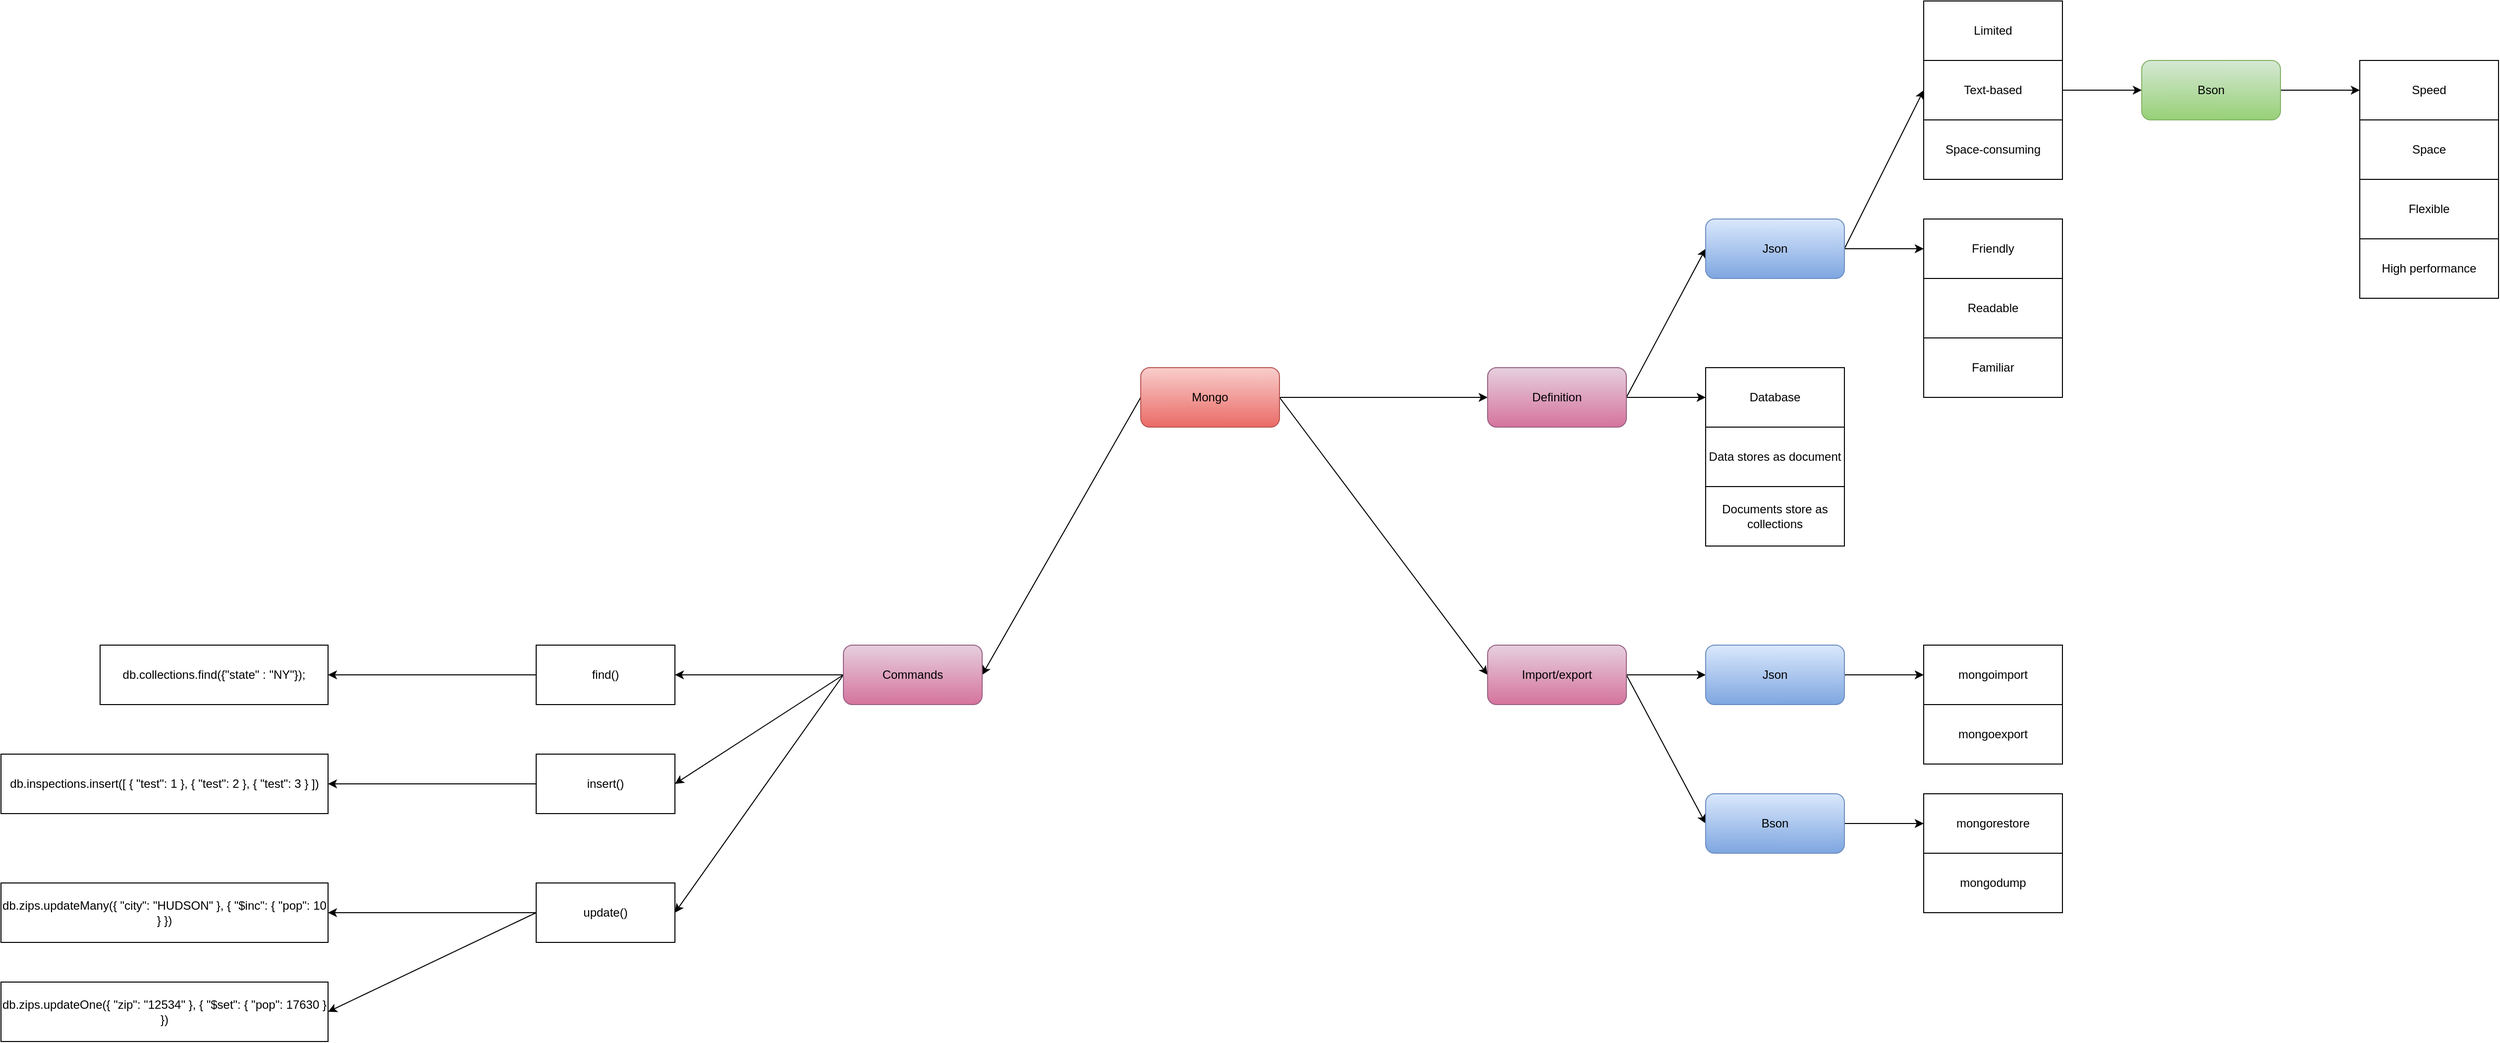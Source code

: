 <mxfile version="15.4.3" type="github">
  <diagram id="vCIeHMtV7OoR4bKzs3Se" name="Page-1">
    <mxGraphModel dx="3009" dy="1942" grid="1" gridSize="10" guides="1" tooltips="1" connect="1" arrows="1" fold="1" page="1" pageScale="1" pageWidth="827" pageHeight="1169" math="0" shadow="0">
      <root>
        <mxCell id="0" />
        <mxCell id="1" parent="0" />
        <mxCell id="be_BAzCO2mw0nIDdy5Vo-3" value="" style="edgeStyle=orthogonalEdgeStyle;rounded=0;orthogonalLoop=1;jettySize=auto;html=1;" edge="1" parent="1" source="be_BAzCO2mw0nIDdy5Vo-1" target="be_BAzCO2mw0nIDdy5Vo-2">
          <mxGeometry relative="1" as="geometry" />
        </mxCell>
        <mxCell id="be_BAzCO2mw0nIDdy5Vo-29" style="edgeStyle=none;rounded=0;orthogonalLoop=1;jettySize=auto;html=1;exitX=1;exitY=0.5;exitDx=0;exitDy=0;entryX=0;entryY=0.5;entryDx=0;entryDy=0;" edge="1" parent="1" source="be_BAzCO2mw0nIDdy5Vo-1" target="be_BAzCO2mw0nIDdy5Vo-28">
          <mxGeometry relative="1" as="geometry" />
        </mxCell>
        <mxCell id="be_BAzCO2mw0nIDdy5Vo-41" style="edgeStyle=none;rounded=0;orthogonalLoop=1;jettySize=auto;html=1;exitX=0;exitY=0.5;exitDx=0;exitDy=0;entryX=1;entryY=0.5;entryDx=0;entryDy=0;" edge="1" parent="1" source="be_BAzCO2mw0nIDdy5Vo-1" target="be_BAzCO2mw0nIDdy5Vo-40">
          <mxGeometry relative="1" as="geometry" />
        </mxCell>
        <mxCell id="be_BAzCO2mw0nIDdy5Vo-1" value="Mongo" style="rounded=1;whiteSpace=wrap;html=1;gradientColor=#ea6b66;fillColor=#f8cecc;strokeColor=#b85450;" vertex="1" parent="1">
          <mxGeometry x="320" y="320" width="140" height="60" as="geometry" />
        </mxCell>
        <mxCell id="be_BAzCO2mw0nIDdy5Vo-5" value="" style="edgeStyle=orthogonalEdgeStyle;rounded=0;orthogonalLoop=1;jettySize=auto;html=1;" edge="1" parent="1" source="be_BAzCO2mw0nIDdy5Vo-2" target="be_BAzCO2mw0nIDdy5Vo-4">
          <mxGeometry relative="1" as="geometry" />
        </mxCell>
        <mxCell id="be_BAzCO2mw0nIDdy5Vo-17" style="edgeStyle=none;rounded=0;orthogonalLoop=1;jettySize=auto;html=1;exitX=1;exitY=0.5;exitDx=0;exitDy=0;entryX=0;entryY=0.5;entryDx=0;entryDy=0;" edge="1" parent="1" source="be_BAzCO2mw0nIDdy5Vo-2" target="be_BAzCO2mw0nIDdy5Vo-10">
          <mxGeometry relative="1" as="geometry" />
        </mxCell>
        <mxCell id="be_BAzCO2mw0nIDdy5Vo-2" value="Definition" style="rounded=1;whiteSpace=wrap;html=1;gradientColor=#d5739d;fillColor=#e6d0de;strokeColor=#996185;" vertex="1" parent="1">
          <mxGeometry x="670" y="320" width="140" height="60" as="geometry" />
        </mxCell>
        <mxCell id="be_BAzCO2mw0nIDdy5Vo-4" value="Database" style="rounded=0;whiteSpace=wrap;html=1;" vertex="1" parent="1">
          <mxGeometry x="890" y="320" width="140" height="60" as="geometry" />
        </mxCell>
        <mxCell id="be_BAzCO2mw0nIDdy5Vo-6" value="Data stores as document" style="rounded=0;whiteSpace=wrap;html=1;" vertex="1" parent="1">
          <mxGeometry x="890" y="380" width="140" height="60" as="geometry" />
        </mxCell>
        <mxCell id="be_BAzCO2mw0nIDdy5Vo-7" value="Documents store as collections" style="rounded=0;whiteSpace=wrap;html=1;" vertex="1" parent="1">
          <mxGeometry x="890" y="440" width="140" height="60" as="geometry" />
        </mxCell>
        <mxCell id="be_BAzCO2mw0nIDdy5Vo-12" value="" style="edgeStyle=orthogonalEdgeStyle;rounded=0;orthogonalLoop=1;jettySize=auto;html=1;" edge="1" parent="1" source="be_BAzCO2mw0nIDdy5Vo-10" target="be_BAzCO2mw0nIDdy5Vo-11">
          <mxGeometry relative="1" as="geometry" />
        </mxCell>
        <mxCell id="be_BAzCO2mw0nIDdy5Vo-16" style="rounded=0;orthogonalLoop=1;jettySize=auto;html=1;exitX=1;exitY=0.5;exitDx=0;exitDy=0;entryX=0;entryY=0.5;entryDx=0;entryDy=0;" edge="1" parent="1" source="be_BAzCO2mw0nIDdy5Vo-10" target="be_BAzCO2mw0nIDdy5Vo-15">
          <mxGeometry relative="1" as="geometry" />
        </mxCell>
        <mxCell id="be_BAzCO2mw0nIDdy5Vo-10" value="Json" style="rounded=1;whiteSpace=wrap;html=1;gradientColor=#7ea6e0;fillColor=#dae8fc;strokeColor=#6c8ebf;" vertex="1" parent="1">
          <mxGeometry x="890" y="170" width="140" height="60" as="geometry" />
        </mxCell>
        <mxCell id="be_BAzCO2mw0nIDdy5Vo-11" value="Friendly" style="rounded=0;whiteSpace=wrap;html=1;" vertex="1" parent="1">
          <mxGeometry x="1110" y="170" width="140" height="60" as="geometry" />
        </mxCell>
        <mxCell id="be_BAzCO2mw0nIDdy5Vo-13" value="Readable" style="rounded=0;whiteSpace=wrap;html=1;" vertex="1" parent="1">
          <mxGeometry x="1110" y="230" width="140" height="60" as="geometry" />
        </mxCell>
        <mxCell id="be_BAzCO2mw0nIDdy5Vo-14" value="Familiar" style="rounded=0;whiteSpace=wrap;html=1;" vertex="1" parent="1">
          <mxGeometry x="1110" y="290" width="140" height="60" as="geometry" />
        </mxCell>
        <mxCell id="be_BAzCO2mw0nIDdy5Vo-21" value="" style="edgeStyle=none;rounded=0;orthogonalLoop=1;jettySize=auto;html=1;" edge="1" parent="1" source="be_BAzCO2mw0nIDdy5Vo-15" target="be_BAzCO2mw0nIDdy5Vo-20">
          <mxGeometry relative="1" as="geometry" />
        </mxCell>
        <mxCell id="be_BAzCO2mw0nIDdy5Vo-15" value="Text-based" style="rounded=0;whiteSpace=wrap;html=1;" vertex="1" parent="1">
          <mxGeometry x="1110" y="10" width="140" height="60" as="geometry" />
        </mxCell>
        <mxCell id="be_BAzCO2mw0nIDdy5Vo-18" value="Space-consuming" style="rounded=0;whiteSpace=wrap;html=1;" vertex="1" parent="1">
          <mxGeometry x="1110" y="70" width="140" height="60" as="geometry" />
        </mxCell>
        <mxCell id="be_BAzCO2mw0nIDdy5Vo-19" value="Limited" style="rounded=0;whiteSpace=wrap;html=1;" vertex="1" parent="1">
          <mxGeometry x="1110" y="-50" width="140" height="60" as="geometry" />
        </mxCell>
        <mxCell id="be_BAzCO2mw0nIDdy5Vo-23" value="" style="edgeStyle=none;rounded=0;orthogonalLoop=1;jettySize=auto;html=1;" edge="1" parent="1" source="be_BAzCO2mw0nIDdy5Vo-20" target="be_BAzCO2mw0nIDdy5Vo-22">
          <mxGeometry relative="1" as="geometry" />
        </mxCell>
        <mxCell id="be_BAzCO2mw0nIDdy5Vo-20" value="Bson" style="rounded=1;whiteSpace=wrap;html=1;gradientColor=#97d077;fillColor=#d5e8d4;strokeColor=#82b366;" vertex="1" parent="1">
          <mxGeometry x="1330" y="10" width="140" height="60" as="geometry" />
        </mxCell>
        <mxCell id="be_BAzCO2mw0nIDdy5Vo-22" value="Speed" style="rounded=0;whiteSpace=wrap;html=1;" vertex="1" parent="1">
          <mxGeometry x="1550" y="10" width="140" height="60" as="geometry" />
        </mxCell>
        <mxCell id="be_BAzCO2mw0nIDdy5Vo-24" value="Space" style="rounded=0;whiteSpace=wrap;html=1;" vertex="1" parent="1">
          <mxGeometry x="1550" y="70" width="140" height="60" as="geometry" />
        </mxCell>
        <mxCell id="be_BAzCO2mw0nIDdy5Vo-26" value="Flexible" style="rounded=0;whiteSpace=wrap;html=1;" vertex="1" parent="1">
          <mxGeometry x="1550" y="130" width="140" height="60" as="geometry" />
        </mxCell>
        <mxCell id="be_BAzCO2mw0nIDdy5Vo-27" value="High performance" style="rounded=0;whiteSpace=wrap;html=1;" vertex="1" parent="1">
          <mxGeometry x="1550" y="190" width="140" height="60" as="geometry" />
        </mxCell>
        <mxCell id="be_BAzCO2mw0nIDdy5Vo-31" value="" style="edgeStyle=none;rounded=0;orthogonalLoop=1;jettySize=auto;html=1;" edge="1" parent="1" source="be_BAzCO2mw0nIDdy5Vo-28" target="be_BAzCO2mw0nIDdy5Vo-30">
          <mxGeometry relative="1" as="geometry" />
        </mxCell>
        <mxCell id="be_BAzCO2mw0nIDdy5Vo-33" style="edgeStyle=none;rounded=0;orthogonalLoop=1;jettySize=auto;html=1;exitX=1;exitY=0.5;exitDx=0;exitDy=0;entryX=0;entryY=0.5;entryDx=0;entryDy=0;" edge="1" parent="1" source="be_BAzCO2mw0nIDdy5Vo-28" target="be_BAzCO2mw0nIDdy5Vo-32">
          <mxGeometry relative="1" as="geometry" />
        </mxCell>
        <mxCell id="be_BAzCO2mw0nIDdy5Vo-28" value="Import/export" style="rounded=1;whiteSpace=wrap;html=1;gradientColor=#d5739d;fillColor=#e6d0de;strokeColor=#996185;" vertex="1" parent="1">
          <mxGeometry x="670" y="600" width="140" height="60" as="geometry" />
        </mxCell>
        <mxCell id="be_BAzCO2mw0nIDdy5Vo-35" value="" style="edgeStyle=none;rounded=0;orthogonalLoop=1;jettySize=auto;html=1;" edge="1" parent="1" source="be_BAzCO2mw0nIDdy5Vo-30" target="be_BAzCO2mw0nIDdy5Vo-34">
          <mxGeometry relative="1" as="geometry" />
        </mxCell>
        <mxCell id="be_BAzCO2mw0nIDdy5Vo-30" value="Json" style="rounded=1;whiteSpace=wrap;html=1;gradientColor=#7ea6e0;fillColor=#dae8fc;strokeColor=#6c8ebf;" vertex="1" parent="1">
          <mxGeometry x="890" y="600" width="140" height="60" as="geometry" />
        </mxCell>
        <mxCell id="be_BAzCO2mw0nIDdy5Vo-38" value="" style="edgeStyle=none;rounded=0;orthogonalLoop=1;jettySize=auto;html=1;" edge="1" parent="1" source="be_BAzCO2mw0nIDdy5Vo-32" target="be_BAzCO2mw0nIDdy5Vo-37">
          <mxGeometry relative="1" as="geometry" />
        </mxCell>
        <mxCell id="be_BAzCO2mw0nIDdy5Vo-32" value="Bson" style="rounded=1;whiteSpace=wrap;html=1;gradientColor=#7ea6e0;fillColor=#dae8fc;strokeColor=#6c8ebf;" vertex="1" parent="1">
          <mxGeometry x="890" y="750" width="140" height="60" as="geometry" />
        </mxCell>
        <mxCell id="be_BAzCO2mw0nIDdy5Vo-34" value="mongoimport" style="rounded=0;whiteSpace=wrap;html=1;" vertex="1" parent="1">
          <mxGeometry x="1110" y="600" width="140" height="60" as="geometry" />
        </mxCell>
        <mxCell id="be_BAzCO2mw0nIDdy5Vo-36" value="mongoexport" style="rounded=0;whiteSpace=wrap;html=1;" vertex="1" parent="1">
          <mxGeometry x="1110" y="660" width="140" height="60" as="geometry" />
        </mxCell>
        <mxCell id="be_BAzCO2mw0nIDdy5Vo-37" value="mongorestore" style="rounded=0;whiteSpace=wrap;html=1;" vertex="1" parent="1">
          <mxGeometry x="1110" y="750" width="140" height="60" as="geometry" />
        </mxCell>
        <mxCell id="be_BAzCO2mw0nIDdy5Vo-39" value="mongodump" style="rounded=0;whiteSpace=wrap;html=1;" vertex="1" parent="1">
          <mxGeometry x="1110" y="810" width="140" height="60" as="geometry" />
        </mxCell>
        <mxCell id="be_BAzCO2mw0nIDdy5Vo-43" value="" style="edgeStyle=none;rounded=0;orthogonalLoop=1;jettySize=auto;html=1;" edge="1" parent="1" source="be_BAzCO2mw0nIDdy5Vo-40" target="be_BAzCO2mw0nIDdy5Vo-42">
          <mxGeometry relative="1" as="geometry" />
        </mxCell>
        <mxCell id="be_BAzCO2mw0nIDdy5Vo-51" style="edgeStyle=none;rounded=0;orthogonalLoop=1;jettySize=auto;html=1;exitX=0;exitY=0.5;exitDx=0;exitDy=0;entryX=1;entryY=0.5;entryDx=0;entryDy=0;fontFamily=Verdana;" edge="1" parent="1" source="be_BAzCO2mw0nIDdy5Vo-40" target="be_BAzCO2mw0nIDdy5Vo-46">
          <mxGeometry relative="1" as="geometry" />
        </mxCell>
        <mxCell id="be_BAzCO2mw0nIDdy5Vo-53" style="edgeStyle=none;rounded=0;orthogonalLoop=1;jettySize=auto;html=1;exitX=0;exitY=0.5;exitDx=0;exitDy=0;entryX=1;entryY=0.5;entryDx=0;entryDy=0;fontFamily=Verdana;" edge="1" parent="1" source="be_BAzCO2mw0nIDdy5Vo-40" target="be_BAzCO2mw0nIDdy5Vo-52">
          <mxGeometry relative="1" as="geometry" />
        </mxCell>
        <mxCell id="be_BAzCO2mw0nIDdy5Vo-40" value="Commands" style="rounded=1;whiteSpace=wrap;html=1;gradientColor=#d5739d;fillColor=#e6d0de;strokeColor=#996185;" vertex="1" parent="1">
          <mxGeometry x="20" y="600" width="140" height="60" as="geometry" />
        </mxCell>
        <mxCell id="be_BAzCO2mw0nIDdy5Vo-45" value="" style="edgeStyle=none;rounded=0;orthogonalLoop=1;jettySize=auto;html=1;" edge="1" parent="1" source="be_BAzCO2mw0nIDdy5Vo-42" target="be_BAzCO2mw0nIDdy5Vo-44">
          <mxGeometry relative="1" as="geometry" />
        </mxCell>
        <mxCell id="be_BAzCO2mw0nIDdy5Vo-42" value="find()" style="rounded=0;whiteSpace=wrap;html=1;" vertex="1" parent="1">
          <mxGeometry x="-290" y="600" width="140" height="60" as="geometry" />
        </mxCell>
        <mxCell id="be_BAzCO2mw0nIDdy5Vo-44" value="db.collections.find({&quot;state&quot; : &quot;NY&quot;});" style="rounded=0;whiteSpace=wrap;html=1;" vertex="1" parent="1">
          <mxGeometry x="-730" y="600" width="230" height="60" as="geometry" />
        </mxCell>
        <mxCell id="be_BAzCO2mw0nIDdy5Vo-48" value="" style="edgeStyle=none;rounded=0;orthogonalLoop=1;jettySize=auto;html=1;entryX=1;entryY=0.5;entryDx=0;entryDy=0;" edge="1" parent="1" source="be_BAzCO2mw0nIDdy5Vo-46" target="be_BAzCO2mw0nIDdy5Vo-50">
          <mxGeometry relative="1" as="geometry">
            <mxPoint x="-371.643" y="850" as="targetPoint" />
          </mxGeometry>
        </mxCell>
        <mxCell id="be_BAzCO2mw0nIDdy5Vo-46" value="insert()" style="rounded=0;whiteSpace=wrap;html=1;" vertex="1" parent="1">
          <mxGeometry x="-290" y="710" width="140" height="60" as="geometry" />
        </mxCell>
        <mxCell id="be_BAzCO2mw0nIDdy5Vo-50" value="db.inspections.insert([ { &quot;test&quot;: 1 }, { &quot;test&quot;: 2 }, { &quot;test&quot;: 3 } ])" style="rounded=0;whiteSpace=wrap;html=1;" vertex="1" parent="1">
          <mxGeometry x="-830" y="710" width="330" height="60" as="geometry" />
        </mxCell>
        <mxCell id="be_BAzCO2mw0nIDdy5Vo-55" value="" style="edgeStyle=none;rounded=0;orthogonalLoop=1;jettySize=auto;html=1;fontFamily=Verdana;" edge="1" parent="1" source="be_BAzCO2mw0nIDdy5Vo-52" target="be_BAzCO2mw0nIDdy5Vo-54">
          <mxGeometry relative="1" as="geometry" />
        </mxCell>
        <mxCell id="be_BAzCO2mw0nIDdy5Vo-57" style="edgeStyle=none;rounded=0;orthogonalLoop=1;jettySize=auto;html=1;exitX=0;exitY=0.5;exitDx=0;exitDy=0;entryX=1;entryY=0.5;entryDx=0;entryDy=0;fontFamily=Verdana;" edge="1" parent="1" source="be_BAzCO2mw0nIDdy5Vo-52" target="be_BAzCO2mw0nIDdy5Vo-56">
          <mxGeometry relative="1" as="geometry" />
        </mxCell>
        <mxCell id="be_BAzCO2mw0nIDdy5Vo-52" value="update()" style="rounded=0;whiteSpace=wrap;html=1;" vertex="1" parent="1">
          <mxGeometry x="-290" y="840" width="140" height="60" as="geometry" />
        </mxCell>
        <mxCell id="be_BAzCO2mw0nIDdy5Vo-54" value="db.zips.updateMany({ &quot;city&quot;: &quot;HUDSON&quot; }, { &quot;$inc&quot;: { &quot;pop&quot;: 10 } })" style="rounded=0;whiteSpace=wrap;html=1;" vertex="1" parent="1">
          <mxGeometry x="-830" y="840" width="330" height="60" as="geometry" />
        </mxCell>
        <mxCell id="be_BAzCO2mw0nIDdy5Vo-56" value="db.zips.updateOne({ &quot;zip&quot;: &quot;12534&quot; }, { &quot;$set&quot;: { &quot;pop&quot;: 17630 } })" style="rounded=0;whiteSpace=wrap;html=1;" vertex="1" parent="1">
          <mxGeometry x="-830" y="940" width="330" height="60" as="geometry" />
        </mxCell>
      </root>
    </mxGraphModel>
  </diagram>
</mxfile>
